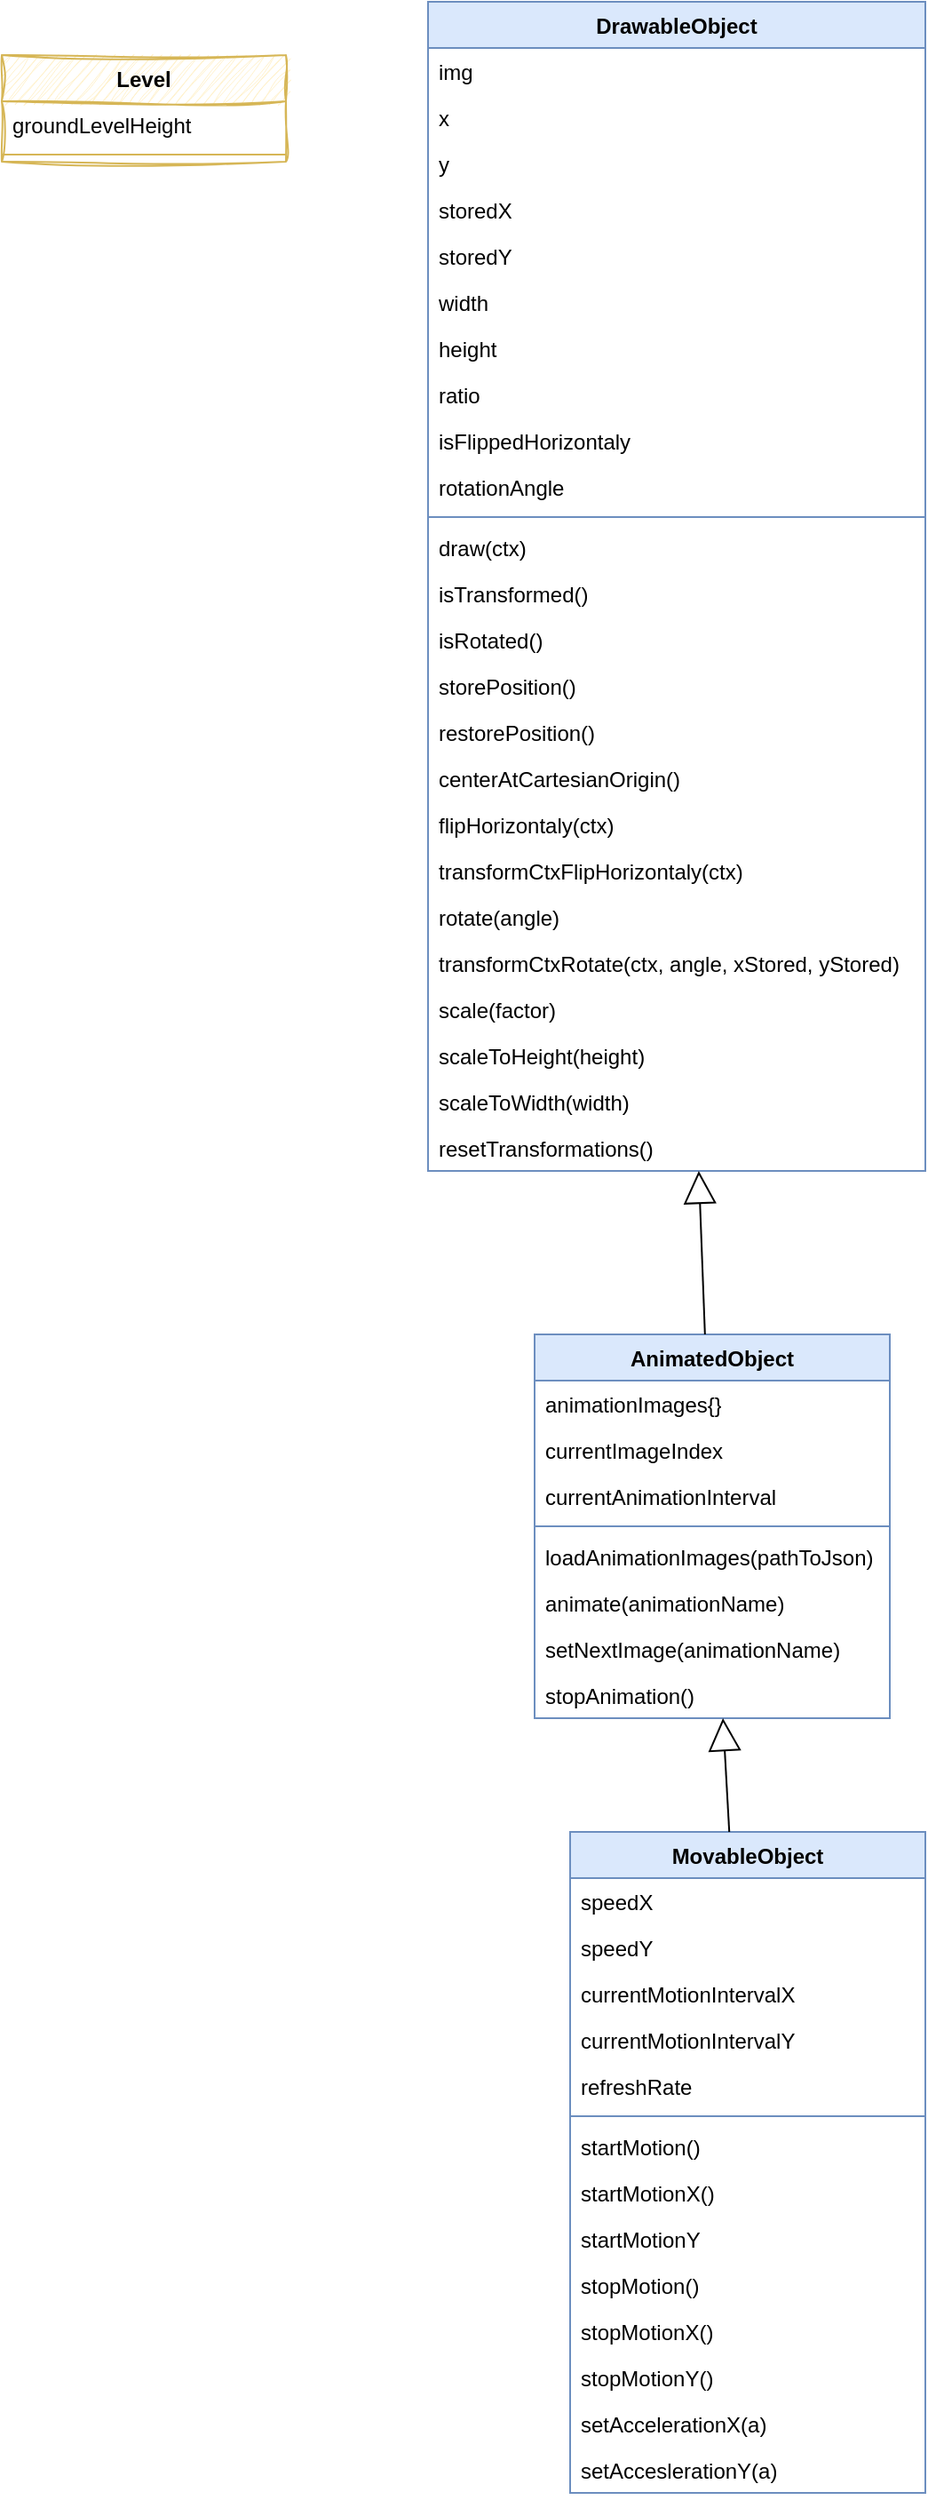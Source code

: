 <mxfile version="26.1.1">
  <diagram name="Seite-1" id="Yy40k5Mw3birKoXTnB5k">
    <mxGraphModel dx="1251" dy="728" grid="1" gridSize="10" guides="1" tooltips="1" connect="1" arrows="1" fold="1" page="0" pageScale="1" pageWidth="827" pageHeight="1169" math="0" shadow="0">
      <root>
        <mxCell id="0" />
        <mxCell id="1" parent="0" />
        <mxCell id="xm4-mS6BLOXO6gHUgXTN-1" value="DrawableObject" style="swimlane;fontStyle=1;align=center;verticalAlign=top;childLayout=stackLayout;horizontal=1;startSize=26;horizontalStack=0;resizeParent=1;resizeParentMax=0;resizeLast=0;collapsible=1;marginBottom=0;whiteSpace=wrap;html=1;fillColor=#dae8fc;strokeColor=#6c8ebf;" parent="1" vertex="1">
          <mxGeometry x="-110" y="190" width="280" height="658" as="geometry">
            <mxRectangle x="-110" y="190" width="130" height="30" as="alternateBounds" />
          </mxGeometry>
        </mxCell>
        <mxCell id="xm4-mS6BLOXO6gHUgXTN-2" value="img" style="text;strokeColor=none;fillColor=none;align=left;verticalAlign=top;spacingLeft=4;spacingRight=4;overflow=hidden;rotatable=0;points=[[0,0.5],[1,0.5]];portConstraint=eastwest;whiteSpace=wrap;html=1;" parent="xm4-mS6BLOXO6gHUgXTN-1" vertex="1">
          <mxGeometry y="26" width="280" height="26" as="geometry" />
        </mxCell>
        <mxCell id="xm4-mS6BLOXO6gHUgXTN-5" value="x" style="text;strokeColor=none;fillColor=none;align=left;verticalAlign=top;spacingLeft=4;spacingRight=4;overflow=hidden;rotatable=0;points=[[0,0.5],[1,0.5]];portConstraint=eastwest;whiteSpace=wrap;html=1;" parent="xm4-mS6BLOXO6gHUgXTN-1" vertex="1">
          <mxGeometry y="52" width="280" height="26" as="geometry" />
        </mxCell>
        <mxCell id="xm4-mS6BLOXO6gHUgXTN-6" value="y" style="text;strokeColor=none;fillColor=none;align=left;verticalAlign=top;spacingLeft=4;spacingRight=4;overflow=hidden;rotatable=0;points=[[0,0.5],[1,0.5]];portConstraint=eastwest;whiteSpace=wrap;html=1;" parent="xm4-mS6BLOXO6gHUgXTN-1" vertex="1">
          <mxGeometry y="78" width="280" height="26" as="geometry" />
        </mxCell>
        <mxCell id="xm4-mS6BLOXO6gHUgXTN-7" value="storedX" style="text;strokeColor=none;fillColor=none;align=left;verticalAlign=top;spacingLeft=4;spacingRight=4;overflow=hidden;rotatable=0;points=[[0,0.5],[1,0.5]];portConstraint=eastwest;whiteSpace=wrap;html=1;" parent="xm4-mS6BLOXO6gHUgXTN-1" vertex="1">
          <mxGeometry y="104" width="280" height="26" as="geometry" />
        </mxCell>
        <mxCell id="xm4-mS6BLOXO6gHUgXTN-8" value="storedY" style="text;strokeColor=none;fillColor=none;align=left;verticalAlign=top;spacingLeft=4;spacingRight=4;overflow=hidden;rotatable=0;points=[[0,0.5],[1,0.5]];portConstraint=eastwest;whiteSpace=wrap;html=1;" parent="xm4-mS6BLOXO6gHUgXTN-1" vertex="1">
          <mxGeometry y="130" width="280" height="26" as="geometry" />
        </mxCell>
        <mxCell id="tNe3um3WebyaD-usWq6F-1" value="width" style="text;strokeColor=none;fillColor=none;align=left;verticalAlign=top;spacingLeft=4;spacingRight=4;overflow=hidden;rotatable=0;points=[[0,0.5],[1,0.5]];portConstraint=eastwest;whiteSpace=wrap;html=1;" parent="xm4-mS6BLOXO6gHUgXTN-1" vertex="1">
          <mxGeometry y="156" width="280" height="26" as="geometry" />
        </mxCell>
        <mxCell id="tNe3um3WebyaD-usWq6F-2" value="height" style="text;strokeColor=none;fillColor=none;align=left;verticalAlign=top;spacingLeft=4;spacingRight=4;overflow=hidden;rotatable=0;points=[[0,0.5],[1,0.5]];portConstraint=eastwest;whiteSpace=wrap;html=1;" parent="xm4-mS6BLOXO6gHUgXTN-1" vertex="1">
          <mxGeometry y="182" width="280" height="26" as="geometry" />
        </mxCell>
        <mxCell id="tNe3um3WebyaD-usWq6F-3" value="ratio" style="text;strokeColor=none;fillColor=none;align=left;verticalAlign=top;spacingLeft=4;spacingRight=4;overflow=hidden;rotatable=0;points=[[0,0.5],[1,0.5]];portConstraint=eastwest;whiteSpace=wrap;html=1;" parent="xm4-mS6BLOXO6gHUgXTN-1" vertex="1">
          <mxGeometry y="208" width="280" height="26" as="geometry" />
        </mxCell>
        <mxCell id="tNe3um3WebyaD-usWq6F-4" value="isFlippedHorizontaly" style="text;strokeColor=none;fillColor=none;align=left;verticalAlign=top;spacingLeft=4;spacingRight=4;overflow=hidden;rotatable=0;points=[[0,0.5],[1,0.5]];portConstraint=eastwest;whiteSpace=wrap;html=1;" parent="xm4-mS6BLOXO6gHUgXTN-1" vertex="1">
          <mxGeometry y="234" width="280" height="26" as="geometry" />
        </mxCell>
        <mxCell id="tNe3um3WebyaD-usWq6F-5" value="rotationAngle" style="text;strokeColor=none;fillColor=none;align=left;verticalAlign=top;spacingLeft=4;spacingRight=4;overflow=hidden;rotatable=0;points=[[0,0.5],[1,0.5]];portConstraint=eastwest;whiteSpace=wrap;html=1;" parent="xm4-mS6BLOXO6gHUgXTN-1" vertex="1">
          <mxGeometry y="260" width="280" height="26" as="geometry" />
        </mxCell>
        <mxCell id="xm4-mS6BLOXO6gHUgXTN-3" value="" style="line;strokeWidth=1;fillColor=none;align=left;verticalAlign=middle;spacingTop=-1;spacingLeft=3;spacingRight=3;rotatable=0;labelPosition=right;points=[];portConstraint=eastwest;strokeColor=inherit;" parent="xm4-mS6BLOXO6gHUgXTN-1" vertex="1">
          <mxGeometry y="286" width="280" height="8" as="geometry" />
        </mxCell>
        <mxCell id="xm4-mS6BLOXO6gHUgXTN-4" value="draw(ctx)" style="text;strokeColor=none;fillColor=none;align=left;verticalAlign=top;spacingLeft=4;spacingRight=4;overflow=hidden;rotatable=0;points=[[0,0.5],[1,0.5]];portConstraint=eastwest;whiteSpace=wrap;html=1;" parent="xm4-mS6BLOXO6gHUgXTN-1" vertex="1">
          <mxGeometry y="294" width="280" height="26" as="geometry" />
        </mxCell>
        <mxCell id="tNe3um3WebyaD-usWq6F-7" value="isTransformed()" style="text;strokeColor=none;fillColor=none;align=left;verticalAlign=top;spacingLeft=4;spacingRight=4;overflow=hidden;rotatable=0;points=[[0,0.5],[1,0.5]];portConstraint=eastwest;whiteSpace=wrap;html=1;" parent="xm4-mS6BLOXO6gHUgXTN-1" vertex="1">
          <mxGeometry y="320" width="280" height="26" as="geometry" />
        </mxCell>
        <mxCell id="tNe3um3WebyaD-usWq6F-6" value="isRotated()" style="text;strokeColor=none;fillColor=none;align=left;verticalAlign=top;spacingLeft=4;spacingRight=4;overflow=hidden;rotatable=0;points=[[0,0.5],[1,0.5]];portConstraint=eastwest;whiteSpace=wrap;html=1;" parent="xm4-mS6BLOXO6gHUgXTN-1" vertex="1">
          <mxGeometry y="346" width="280" height="26" as="geometry" />
        </mxCell>
        <mxCell id="tNe3um3WebyaD-usWq6F-8" value="storePosition()" style="text;strokeColor=none;fillColor=none;align=left;verticalAlign=top;spacingLeft=4;spacingRight=4;overflow=hidden;rotatable=0;points=[[0,0.5],[1,0.5]];portConstraint=eastwest;whiteSpace=wrap;html=1;" parent="xm4-mS6BLOXO6gHUgXTN-1" vertex="1">
          <mxGeometry y="372" width="280" height="26" as="geometry" />
        </mxCell>
        <mxCell id="tNe3um3WebyaD-usWq6F-9" value="restorePosition()" style="text;strokeColor=none;fillColor=none;align=left;verticalAlign=top;spacingLeft=4;spacingRight=4;overflow=hidden;rotatable=0;points=[[0,0.5],[1,0.5]];portConstraint=eastwest;whiteSpace=wrap;html=1;" parent="xm4-mS6BLOXO6gHUgXTN-1" vertex="1">
          <mxGeometry y="398" width="280" height="26" as="geometry" />
        </mxCell>
        <mxCell id="tNe3um3WebyaD-usWq6F-10" value="centerAtCartesianOrigin()" style="text;strokeColor=none;fillColor=none;align=left;verticalAlign=top;spacingLeft=4;spacingRight=4;overflow=hidden;rotatable=0;points=[[0,0.5],[1,0.5]];portConstraint=eastwest;whiteSpace=wrap;html=1;" parent="xm4-mS6BLOXO6gHUgXTN-1" vertex="1">
          <mxGeometry y="424" width="280" height="26" as="geometry" />
        </mxCell>
        <mxCell id="tNe3um3WebyaD-usWq6F-11" value="flipHorizontaly(ctx)" style="text;strokeColor=none;fillColor=none;align=left;verticalAlign=top;spacingLeft=4;spacingRight=4;overflow=hidden;rotatable=0;points=[[0,0.5],[1,0.5]];portConstraint=eastwest;whiteSpace=wrap;html=1;" parent="xm4-mS6BLOXO6gHUgXTN-1" vertex="1">
          <mxGeometry y="450" width="280" height="26" as="geometry" />
        </mxCell>
        <mxCell id="tNe3um3WebyaD-usWq6F-14" value="transformCtxFlipHorizontaly(ctx)" style="text;strokeColor=none;fillColor=none;align=left;verticalAlign=top;spacingLeft=4;spacingRight=4;overflow=hidden;rotatable=0;points=[[0,0.5],[1,0.5]];portConstraint=eastwest;whiteSpace=wrap;html=1;" parent="xm4-mS6BLOXO6gHUgXTN-1" vertex="1">
          <mxGeometry y="476" width="280" height="26" as="geometry" />
        </mxCell>
        <mxCell id="tNe3um3WebyaD-usWq6F-12" value="rotate(angle)" style="text;strokeColor=none;fillColor=none;align=left;verticalAlign=top;spacingLeft=4;spacingRight=4;overflow=hidden;rotatable=0;points=[[0,0.5],[1,0.5]];portConstraint=eastwest;whiteSpace=wrap;html=1;" parent="xm4-mS6BLOXO6gHUgXTN-1" vertex="1">
          <mxGeometry y="502" width="280" height="26" as="geometry" />
        </mxCell>
        <mxCell id="tNe3um3WebyaD-usWq6F-13" value="transformCtxRotate(ctx, angle, xStored, yStored)" style="text;strokeColor=none;fillColor=none;align=left;verticalAlign=top;spacingLeft=4;spacingRight=4;overflow=hidden;rotatable=0;points=[[0,0.5],[1,0.5]];portConstraint=eastwest;whiteSpace=wrap;html=1;" parent="xm4-mS6BLOXO6gHUgXTN-1" vertex="1">
          <mxGeometry y="528" width="280" height="26" as="geometry" />
        </mxCell>
        <mxCell id="tNe3um3WebyaD-usWq6F-15" value="scale(factor)" style="text;strokeColor=none;fillColor=none;align=left;verticalAlign=top;spacingLeft=4;spacingRight=4;overflow=hidden;rotatable=0;points=[[0,0.5],[1,0.5]];portConstraint=eastwest;whiteSpace=wrap;html=1;" parent="xm4-mS6BLOXO6gHUgXTN-1" vertex="1">
          <mxGeometry y="554" width="280" height="26" as="geometry" />
        </mxCell>
        <mxCell id="tNe3um3WebyaD-usWq6F-16" value="scaleToHeight(height)" style="text;strokeColor=none;fillColor=none;align=left;verticalAlign=top;spacingLeft=4;spacingRight=4;overflow=hidden;rotatable=0;points=[[0,0.5],[1,0.5]];portConstraint=eastwest;whiteSpace=wrap;html=1;" parent="xm4-mS6BLOXO6gHUgXTN-1" vertex="1">
          <mxGeometry y="580" width="280" height="26" as="geometry" />
        </mxCell>
        <mxCell id="tNe3um3WebyaD-usWq6F-17" value="scaleToWidth(width)" style="text;strokeColor=none;fillColor=none;align=left;verticalAlign=top;spacingLeft=4;spacingRight=4;overflow=hidden;rotatable=0;points=[[0,0.5],[1,0.5]];portConstraint=eastwest;whiteSpace=wrap;html=1;" parent="xm4-mS6BLOXO6gHUgXTN-1" vertex="1">
          <mxGeometry y="606" width="280" height="26" as="geometry" />
        </mxCell>
        <mxCell id="tNe3um3WebyaD-usWq6F-18" value="resetTransformations()" style="text;strokeColor=none;fillColor=none;align=left;verticalAlign=top;spacingLeft=4;spacingRight=4;overflow=hidden;rotatable=0;points=[[0,0.5],[1,0.5]];portConstraint=eastwest;whiteSpace=wrap;html=1;" parent="xm4-mS6BLOXO6gHUgXTN-1" vertex="1">
          <mxGeometry y="632" width="280" height="26" as="geometry" />
        </mxCell>
        <mxCell id="tNe3um3WebyaD-usWq6F-19" value="AnimatedObject" style="swimlane;fontStyle=1;align=center;verticalAlign=top;childLayout=stackLayout;horizontal=1;startSize=26;horizontalStack=0;resizeParent=1;resizeParentMax=0;resizeLast=0;collapsible=1;marginBottom=0;whiteSpace=wrap;html=1;fillColor=#dae8fc;strokeColor=#6c8ebf;" parent="1" vertex="1">
          <mxGeometry x="-50" y="940" width="200" height="216" as="geometry" />
        </mxCell>
        <mxCell id="tNe3um3WebyaD-usWq6F-20" value="animationImages{}" style="text;strokeColor=none;fillColor=none;align=left;verticalAlign=top;spacingLeft=4;spacingRight=4;overflow=hidden;rotatable=0;points=[[0,0.5],[1,0.5]];portConstraint=eastwest;whiteSpace=wrap;html=1;" parent="tNe3um3WebyaD-usWq6F-19" vertex="1">
          <mxGeometry y="26" width="200" height="26" as="geometry" />
        </mxCell>
        <mxCell id="tNe3um3WebyaD-usWq6F-24" value="currentImageIndex" style="text;strokeColor=none;fillColor=none;align=left;verticalAlign=top;spacingLeft=4;spacingRight=4;overflow=hidden;rotatable=0;points=[[0,0.5],[1,0.5]];portConstraint=eastwest;whiteSpace=wrap;html=1;" parent="tNe3um3WebyaD-usWq6F-19" vertex="1">
          <mxGeometry y="52" width="200" height="26" as="geometry" />
        </mxCell>
        <mxCell id="tNe3um3WebyaD-usWq6F-25" value="currentAnimationInterval" style="text;strokeColor=none;fillColor=none;align=left;verticalAlign=top;spacingLeft=4;spacingRight=4;overflow=hidden;rotatable=0;points=[[0,0.5],[1,0.5]];portConstraint=eastwest;whiteSpace=wrap;html=1;" parent="tNe3um3WebyaD-usWq6F-19" vertex="1">
          <mxGeometry y="78" width="200" height="26" as="geometry" />
        </mxCell>
        <mxCell id="tNe3um3WebyaD-usWq6F-21" value="" style="line;strokeWidth=1;fillColor=none;align=left;verticalAlign=middle;spacingTop=-1;spacingLeft=3;spacingRight=3;rotatable=0;labelPosition=right;points=[];portConstraint=eastwest;strokeColor=inherit;" parent="tNe3um3WebyaD-usWq6F-19" vertex="1">
          <mxGeometry y="104" width="200" height="8" as="geometry" />
        </mxCell>
        <mxCell id="tNe3um3WebyaD-usWq6F-22" value="loadAnimationImages(pathToJson)" style="text;strokeColor=none;fillColor=none;align=left;verticalAlign=top;spacingLeft=4;spacingRight=4;overflow=hidden;rotatable=0;points=[[0,0.5],[1,0.5]];portConstraint=eastwest;whiteSpace=wrap;html=1;" parent="tNe3um3WebyaD-usWq6F-19" vertex="1">
          <mxGeometry y="112" width="200" height="26" as="geometry" />
        </mxCell>
        <mxCell id="tNe3um3WebyaD-usWq6F-26" value="animate(animationName)" style="text;strokeColor=none;fillColor=none;align=left;verticalAlign=top;spacingLeft=4;spacingRight=4;overflow=hidden;rotatable=0;points=[[0,0.5],[1,0.5]];portConstraint=eastwest;whiteSpace=wrap;html=1;" parent="tNe3um3WebyaD-usWq6F-19" vertex="1">
          <mxGeometry y="138" width="200" height="26" as="geometry" />
        </mxCell>
        <mxCell id="tNe3um3WebyaD-usWq6F-27" value="setNextImage(animationName)" style="text;strokeColor=none;fillColor=none;align=left;verticalAlign=top;spacingLeft=4;spacingRight=4;overflow=hidden;rotatable=0;points=[[0,0.5],[1,0.5]];portConstraint=eastwest;whiteSpace=wrap;html=1;" parent="tNe3um3WebyaD-usWq6F-19" vertex="1">
          <mxGeometry y="164" width="200" height="26" as="geometry" />
        </mxCell>
        <mxCell id="tNe3um3WebyaD-usWq6F-28" value="stopAnimation()" style="text;strokeColor=none;fillColor=none;align=left;verticalAlign=top;spacingLeft=4;spacingRight=4;overflow=hidden;rotatable=0;points=[[0,0.5],[1,0.5]];portConstraint=eastwest;whiteSpace=wrap;html=1;" parent="tNe3um3WebyaD-usWq6F-19" vertex="1">
          <mxGeometry y="190" width="200" height="26" as="geometry" />
        </mxCell>
        <mxCell id="tNe3um3WebyaD-usWq6F-23" value="" style="endArrow=block;endSize=16;endFill=0;html=1;rounded=0;" parent="1" source="tNe3um3WebyaD-usWq6F-19" target="xm4-mS6BLOXO6gHUgXTN-1" edge="1">
          <mxGeometry width="160" relative="1" as="geometry">
            <mxPoint x="-10" y="970" as="sourcePoint" />
            <mxPoint x="150" y="970" as="targetPoint" />
          </mxGeometry>
        </mxCell>
        <mxCell id="iC7BmqiMb8EgwBtzhFBY-1" value="Level" style="swimlane;fontStyle=1;align=center;verticalAlign=top;childLayout=stackLayout;horizontal=1;startSize=26;horizontalStack=0;resizeParent=1;resizeParentMax=0;resizeLast=0;collapsible=1;marginBottom=0;whiteSpace=wrap;html=1;sketch=1;curveFitting=1;jiggle=2;fillColor=#fff2cc;strokeColor=#d6b656;" parent="1" vertex="1">
          <mxGeometry x="-350" y="220" width="160" height="60" as="geometry" />
        </mxCell>
        <mxCell id="iC7BmqiMb8EgwBtzhFBY-2" value="groundLevelHeight" style="text;strokeColor=none;fillColor=none;align=left;verticalAlign=top;spacingLeft=4;spacingRight=4;overflow=hidden;rotatable=0;points=[[0,0.5],[1,0.5]];portConstraint=eastwest;whiteSpace=wrap;html=1;" parent="iC7BmqiMb8EgwBtzhFBY-1" vertex="1">
          <mxGeometry y="26" width="160" height="26" as="geometry" />
        </mxCell>
        <mxCell id="iC7BmqiMb8EgwBtzhFBY-3" value="" style="line;strokeWidth=1;fillColor=none;align=left;verticalAlign=middle;spacingTop=-1;spacingLeft=3;spacingRight=3;rotatable=0;labelPosition=right;points=[];portConstraint=eastwest;strokeColor=inherit;" parent="iC7BmqiMb8EgwBtzhFBY-1" vertex="1">
          <mxGeometry y="52" width="160" height="8" as="geometry" />
        </mxCell>
        <mxCell id="hGsbe-1YGpLsDvuC2prL-1" value="MovableObject" style="swimlane;fontStyle=1;align=center;verticalAlign=top;childLayout=stackLayout;horizontal=1;startSize=26;horizontalStack=0;resizeParent=1;resizeParentMax=0;resizeLast=0;collapsible=1;marginBottom=0;whiteSpace=wrap;html=1;fillColor=#dae8fc;strokeColor=#6c8ebf;" vertex="1" parent="1">
          <mxGeometry x="-30" y="1220" width="200" height="372" as="geometry" />
        </mxCell>
        <mxCell id="hGsbe-1YGpLsDvuC2prL-2" value="speedX" style="text;strokeColor=none;fillColor=none;align=left;verticalAlign=top;spacingLeft=4;spacingRight=4;overflow=hidden;rotatable=0;points=[[0,0.5],[1,0.5]];portConstraint=eastwest;whiteSpace=wrap;html=1;" vertex="1" parent="hGsbe-1YGpLsDvuC2prL-1">
          <mxGeometry y="26" width="200" height="26" as="geometry" />
        </mxCell>
        <mxCell id="hGsbe-1YGpLsDvuC2prL-3" value="speedY" style="text;strokeColor=none;fillColor=none;align=left;verticalAlign=top;spacingLeft=4;spacingRight=4;overflow=hidden;rotatable=0;points=[[0,0.5],[1,0.5]];portConstraint=eastwest;whiteSpace=wrap;html=1;" vertex="1" parent="hGsbe-1YGpLsDvuC2prL-1">
          <mxGeometry y="52" width="200" height="26" as="geometry" />
        </mxCell>
        <mxCell id="hGsbe-1YGpLsDvuC2prL-4" value="currentMotionIntervalX" style="text;strokeColor=none;fillColor=none;align=left;verticalAlign=top;spacingLeft=4;spacingRight=4;overflow=hidden;rotatable=0;points=[[0,0.5],[1,0.5]];portConstraint=eastwest;whiteSpace=wrap;html=1;" vertex="1" parent="hGsbe-1YGpLsDvuC2prL-1">
          <mxGeometry y="78" width="200" height="26" as="geometry" />
        </mxCell>
        <mxCell id="hGsbe-1YGpLsDvuC2prL-9" value="currentMotionIntervalY" style="text;strokeColor=none;fillColor=none;align=left;verticalAlign=top;spacingLeft=4;spacingRight=4;overflow=hidden;rotatable=0;points=[[0,0.5],[1,0.5]];portConstraint=eastwest;whiteSpace=wrap;html=1;" vertex="1" parent="hGsbe-1YGpLsDvuC2prL-1">
          <mxGeometry y="104" width="200" height="26" as="geometry" />
        </mxCell>
        <mxCell id="hGsbe-1YGpLsDvuC2prL-8" value="refreshRate" style="text;strokeColor=none;fillColor=none;align=left;verticalAlign=top;spacingLeft=4;spacingRight=4;overflow=hidden;rotatable=0;points=[[0,0.5],[1,0.5]];portConstraint=eastwest;whiteSpace=wrap;html=1;" vertex="1" parent="hGsbe-1YGpLsDvuC2prL-1">
          <mxGeometry y="130" width="200" height="26" as="geometry" />
        </mxCell>
        <mxCell id="hGsbe-1YGpLsDvuC2prL-5" value="" style="line;strokeWidth=1;fillColor=none;align=left;verticalAlign=middle;spacingTop=-1;spacingLeft=3;spacingRight=3;rotatable=0;labelPosition=right;points=[];portConstraint=eastwest;strokeColor=inherit;" vertex="1" parent="hGsbe-1YGpLsDvuC2prL-1">
          <mxGeometry y="156" width="200" height="8" as="geometry" />
        </mxCell>
        <mxCell id="hGsbe-1YGpLsDvuC2prL-13" value="startMotion()" style="text;strokeColor=none;fillColor=none;align=left;verticalAlign=top;spacingLeft=4;spacingRight=4;overflow=hidden;rotatable=0;points=[[0,0.5],[1,0.5]];portConstraint=eastwest;whiteSpace=wrap;html=1;" vertex="1" parent="hGsbe-1YGpLsDvuC2prL-1">
          <mxGeometry y="164" width="200" height="26" as="geometry" />
        </mxCell>
        <mxCell id="hGsbe-1YGpLsDvuC2prL-14" value="startMotionX()" style="text;strokeColor=none;fillColor=none;align=left;verticalAlign=top;spacingLeft=4;spacingRight=4;overflow=hidden;rotatable=0;points=[[0,0.5],[1,0.5]];portConstraint=eastwest;whiteSpace=wrap;html=1;" vertex="1" parent="hGsbe-1YGpLsDvuC2prL-1">
          <mxGeometry y="190" width="200" height="26" as="geometry" />
        </mxCell>
        <mxCell id="hGsbe-1YGpLsDvuC2prL-15" value="startMotionY" style="text;strokeColor=none;fillColor=none;align=left;verticalAlign=top;spacingLeft=4;spacingRight=4;overflow=hidden;rotatable=0;points=[[0,0.5],[1,0.5]];portConstraint=eastwest;whiteSpace=wrap;html=1;" vertex="1" parent="hGsbe-1YGpLsDvuC2prL-1">
          <mxGeometry y="216" width="200" height="26" as="geometry" />
        </mxCell>
        <mxCell id="hGsbe-1YGpLsDvuC2prL-16" value="stopMotion()" style="text;strokeColor=none;fillColor=none;align=left;verticalAlign=top;spacingLeft=4;spacingRight=4;overflow=hidden;rotatable=0;points=[[0,0.5],[1,0.5]];portConstraint=eastwest;whiteSpace=wrap;html=1;" vertex="1" parent="hGsbe-1YGpLsDvuC2prL-1">
          <mxGeometry y="242" width="200" height="26" as="geometry" />
        </mxCell>
        <mxCell id="hGsbe-1YGpLsDvuC2prL-6" value="stopMotionX()" style="text;strokeColor=none;fillColor=none;align=left;verticalAlign=top;spacingLeft=4;spacingRight=4;overflow=hidden;rotatable=0;points=[[0,0.5],[1,0.5]];portConstraint=eastwest;whiteSpace=wrap;html=1;" vertex="1" parent="hGsbe-1YGpLsDvuC2prL-1">
          <mxGeometry y="268" width="200" height="26" as="geometry" />
        </mxCell>
        <mxCell id="hGsbe-1YGpLsDvuC2prL-7" value="stopMotionY()" style="text;strokeColor=none;fillColor=none;align=left;verticalAlign=top;spacingLeft=4;spacingRight=4;overflow=hidden;rotatable=0;points=[[0,0.5],[1,0.5]];portConstraint=eastwest;whiteSpace=wrap;html=1;" vertex="1" parent="hGsbe-1YGpLsDvuC2prL-1">
          <mxGeometry y="294" width="200" height="26" as="geometry" />
        </mxCell>
        <mxCell id="hGsbe-1YGpLsDvuC2prL-17" value="setAccelerationX(a)" style="text;strokeColor=none;fillColor=none;align=left;verticalAlign=top;spacingLeft=4;spacingRight=4;overflow=hidden;rotatable=0;points=[[0,0.5],[1,0.5]];portConstraint=eastwest;whiteSpace=wrap;html=1;" vertex="1" parent="hGsbe-1YGpLsDvuC2prL-1">
          <mxGeometry y="320" width="200" height="26" as="geometry" />
        </mxCell>
        <mxCell id="hGsbe-1YGpLsDvuC2prL-18" value="setAcceslerationY(a)" style="text;strokeColor=none;fillColor=none;align=left;verticalAlign=top;spacingLeft=4;spacingRight=4;overflow=hidden;rotatable=0;points=[[0,0.5],[1,0.5]];portConstraint=eastwest;whiteSpace=wrap;html=1;" vertex="1" parent="hGsbe-1YGpLsDvuC2prL-1">
          <mxGeometry y="346" width="200" height="26" as="geometry" />
        </mxCell>
        <mxCell id="hGsbe-1YGpLsDvuC2prL-10" value="" style="endArrow=block;endSize=16;endFill=0;html=1;rounded=0;" edge="1" parent="1" source="hGsbe-1YGpLsDvuC2prL-1" target="tNe3um3WebyaD-usWq6F-19">
          <mxGeometry width="160" relative="1" as="geometry">
            <mxPoint x="-146.44" y="1302" as="sourcePoint" />
            <mxPoint x="-150.44" y="1210" as="targetPoint" />
          </mxGeometry>
        </mxCell>
      </root>
    </mxGraphModel>
  </diagram>
</mxfile>
